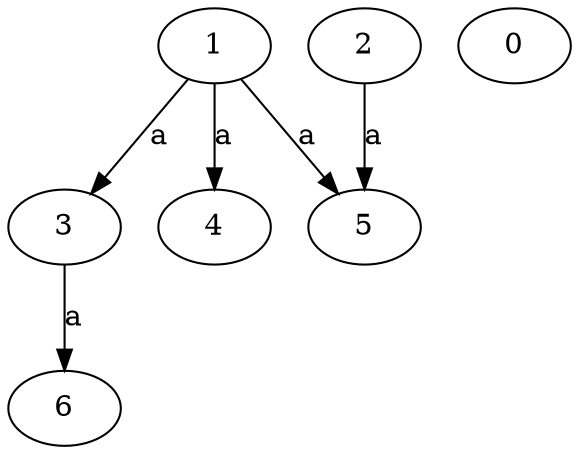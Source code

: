 strict digraph  {
3;
0;
4;
5;
1;
6;
2;
3 -> 6  [label=a];
1 -> 3  [label=a];
1 -> 4  [label=a];
1 -> 5  [label=a];
2 -> 5  [label=a];
}
